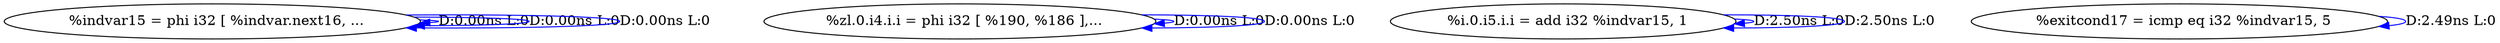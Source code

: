 digraph {
Node0x318efe0[label="  %indvar15 = phi i32 [ %indvar.next16, ..."];
Node0x318efe0 -> Node0x318efe0[label="D:0.00ns L:0",color=blue];
Node0x318efe0 -> Node0x318efe0[label="D:0.00ns L:0",color=blue];
Node0x318efe0 -> Node0x318efe0[label="D:0.00ns L:0",color=blue];
Node0x318f0c0[label="  %zl.0.i4.i.i = phi i32 [ %190, %186 ],..."];
Node0x318f0c0 -> Node0x318f0c0[label="D:0.00ns L:0",color=blue];
Node0x318f0c0 -> Node0x318f0c0[label="D:0.00ns L:0",color=blue];
Node0x318f1a0[label="  %i.0.i5.i.i = add i32 %indvar15, 1"];
Node0x318f1a0 -> Node0x318f1a0[label="D:2.50ns L:0",color=blue];
Node0x318f1a0 -> Node0x318f1a0[label="D:2.50ns L:0",color=blue];
Node0x318f280[label="  %exitcond17 = icmp eq i32 %indvar15, 5"];
Node0x318f280 -> Node0x318f280[label="D:2.49ns L:0",color=blue];
}
